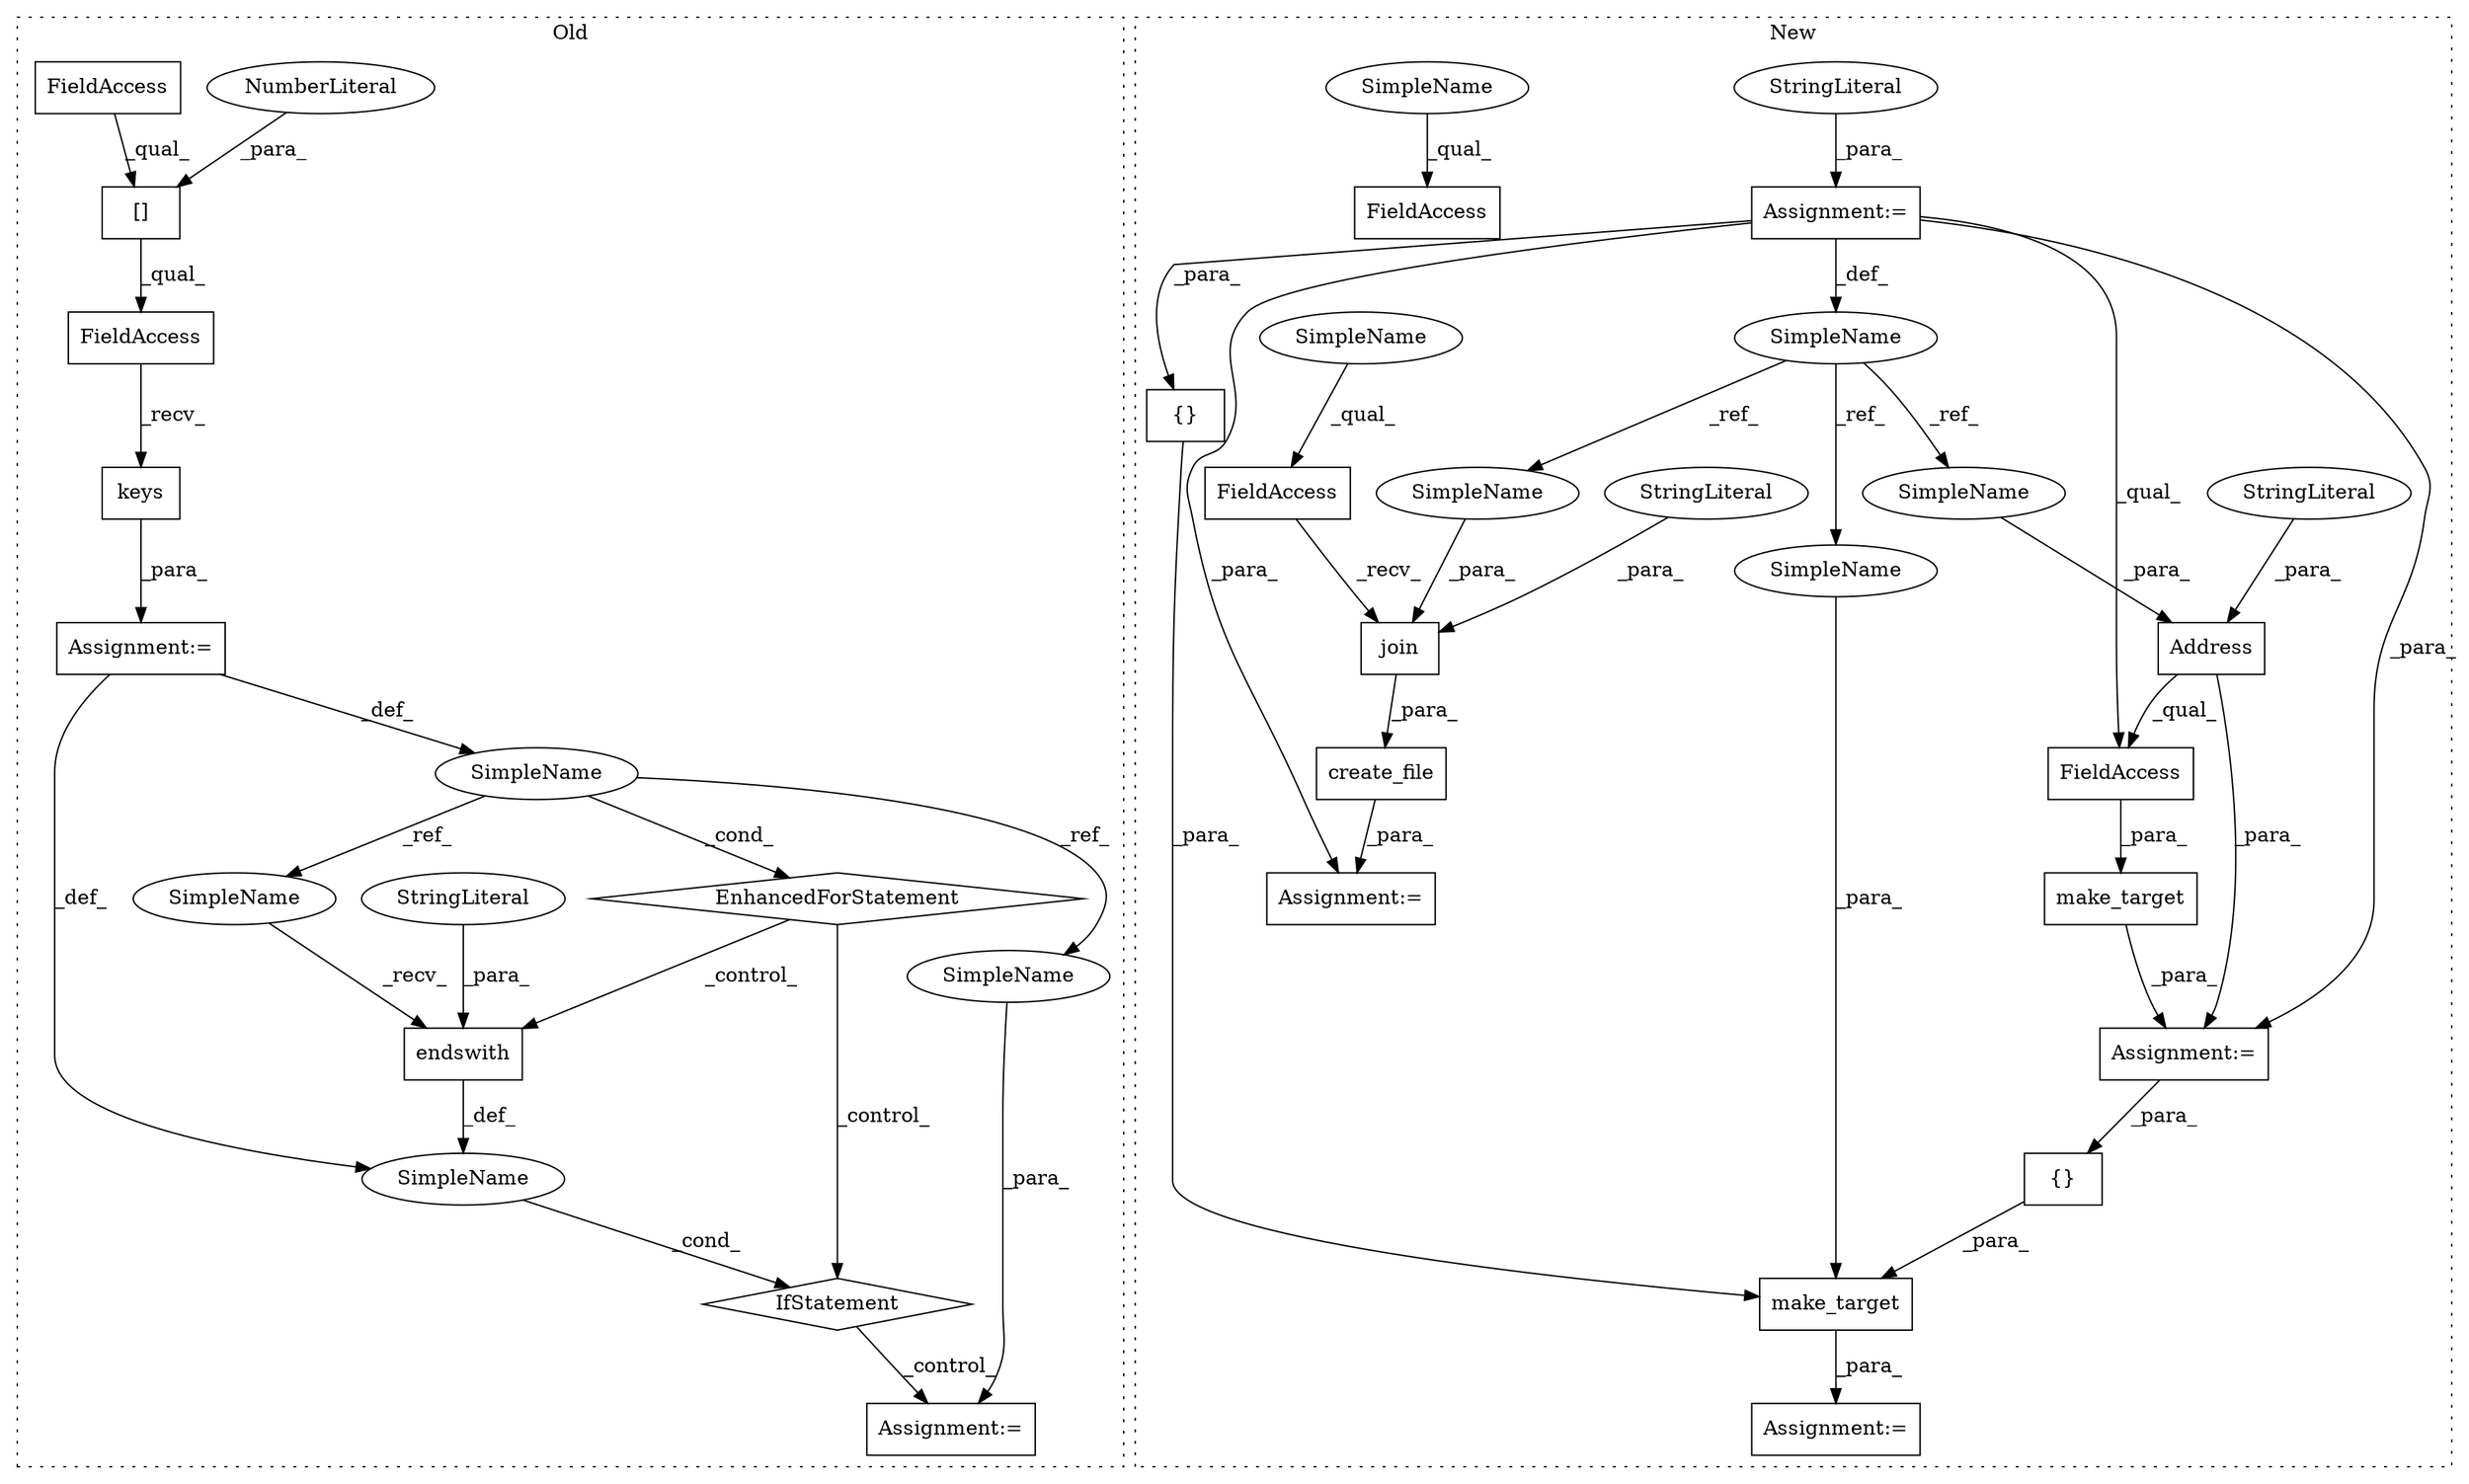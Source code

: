 digraph G {
subgraph cluster0 {
1 [label="IfStatement" a="25" s="7861,7908" l="4,2" shape="diamond"];
4 [label="Assignment:=" a="7" s="7761,7851" l="53,2" shape="box"];
6 [label="keys" a="32" s="7845" l="6" shape="box"];
7 [label="EnhancedForStatement" a="70" s="7761,7851" l="53,2" shape="diamond"];
9 [label="SimpleName" a="42" s="7818" l="1" shape="ellipse"];
10 [label="endswith" a="32" s="7867,7907" l="9,1" shape="box"];
12 [label="StringLiteral" a="45" s="7876" l="31" shape="ellipse"];
14 [label="FieldAccess" a="22" s="7822" l="22" shape="box"];
15 [label="[]" a="2" s="7822,7835" l="12,1" shape="box"];
16 [label="NumberLiteral" a="34" s="7834" l="1" shape="ellipse"];
18 [label="FieldAccess" a="22" s="7822" l="11" shape="box"];
19 [label="SimpleName" a="42" s="" l="" shape="ellipse"];
20 [label="Assignment:=" a="7" s="7930" l="1" shape="box"];
34 [label="SimpleName" a="42" s="7865" l="1" shape="ellipse"];
35 [label="SimpleName" a="42" s="7931" l="1" shape="ellipse"];
label = "Old";
style="dotted";
}
subgraph cluster1 {
2 [label="make_target" a="32" s="5903,6004" l="12,1" shape="box"];
3 [label="{}" a="4" s="5941,5948" l="1,1" shape="box"];
5 [label="Address" a="32" s="5757,5783" l="8,1" shape="box"];
8 [label="{}" a="4" s="5959,6003" l="1,1" shape="box"];
11 [label="StringLiteral" a="45" s="5775" l="8" shape="ellipse"];
13 [label="make_target" a="32" s="5745,5799" l="12,1" shape="box"];
17 [label="FieldAccess" a="22" s="5757" l="32" shape="box"];
21 [label="Assignment:=" a="7" s="5739" l="1" shape="box"];
22 [label="Assignment:=" a="7" s="5561" l="1" shape="box"];
23 [label="StringLiteral" a="45" s="5562" l="29" shape="ellipse"];
24 [label="create_file" a="32" s="5606,5658" l="12,1" shape="box"];
25 [label="join" a="32" s="5626,5657" l="5,1" shape="box"];
26 [label="StringLiteral" a="45" s="5641" l="16" shape="ellipse"];
27 [label="FieldAccess" a="22" s="5618" l="7" shape="box"];
28 [label="Assignment:=" a="7" s="5600" l="1" shape="box"];
29 [label="Assignment:=" a="7" s="5897" l="1" shape="box"];
30 [label="SimpleName" a="42" s="5552" l="9" shape="ellipse"];
31 [label="FieldAccess" a="22" s="5686" l="7" shape="box"];
32 [label="SimpleName" a="42" s="5686" l="2" shape="ellipse"];
33 [label="SimpleName" a="42" s="5618" l="2" shape="ellipse"];
36 [label="SimpleName" a="42" s="5765" l="9" shape="ellipse"];
37 [label="SimpleName" a="42" s="5631" l="9" shape="ellipse"];
38 [label="SimpleName" a="42" s="5915" l="9" shape="ellipse"];
label = "New";
style="dotted";
}
1 -> 20 [label="_control_"];
2 -> 29 [label="_para_"];
3 -> 2 [label="_para_"];
4 -> 9 [label="_def_"];
4 -> 19 [label="_def_"];
5 -> 17 [label="_qual_"];
5 -> 21 [label="_para_"];
6 -> 4 [label="_para_"];
7 -> 1 [label="_control_"];
7 -> 10 [label="_control_"];
8 -> 2 [label="_para_"];
9 -> 34 [label="_ref_"];
9 -> 35 [label="_ref_"];
9 -> 7 [label="_cond_"];
10 -> 19 [label="_def_"];
11 -> 5 [label="_para_"];
12 -> 10 [label="_para_"];
13 -> 21 [label="_para_"];
14 -> 6 [label="_recv_"];
15 -> 14 [label="_qual_"];
16 -> 15 [label="_para_"];
17 -> 13 [label="_para_"];
18 -> 15 [label="_qual_"];
19 -> 1 [label="_cond_"];
21 -> 3 [label="_para_"];
22 -> 8 [label="_para_"];
22 -> 21 [label="_para_"];
22 -> 17 [label="_qual_"];
22 -> 28 [label="_para_"];
22 -> 30 [label="_def_"];
23 -> 22 [label="_para_"];
24 -> 28 [label="_para_"];
25 -> 24 [label="_para_"];
26 -> 25 [label="_para_"];
27 -> 25 [label="_recv_"];
30 -> 37 [label="_ref_"];
30 -> 36 [label="_ref_"];
30 -> 38 [label="_ref_"];
32 -> 31 [label="_qual_"];
33 -> 27 [label="_qual_"];
34 -> 10 [label="_recv_"];
35 -> 20 [label="_para_"];
36 -> 5 [label="_para_"];
37 -> 25 [label="_para_"];
38 -> 2 [label="_para_"];
}